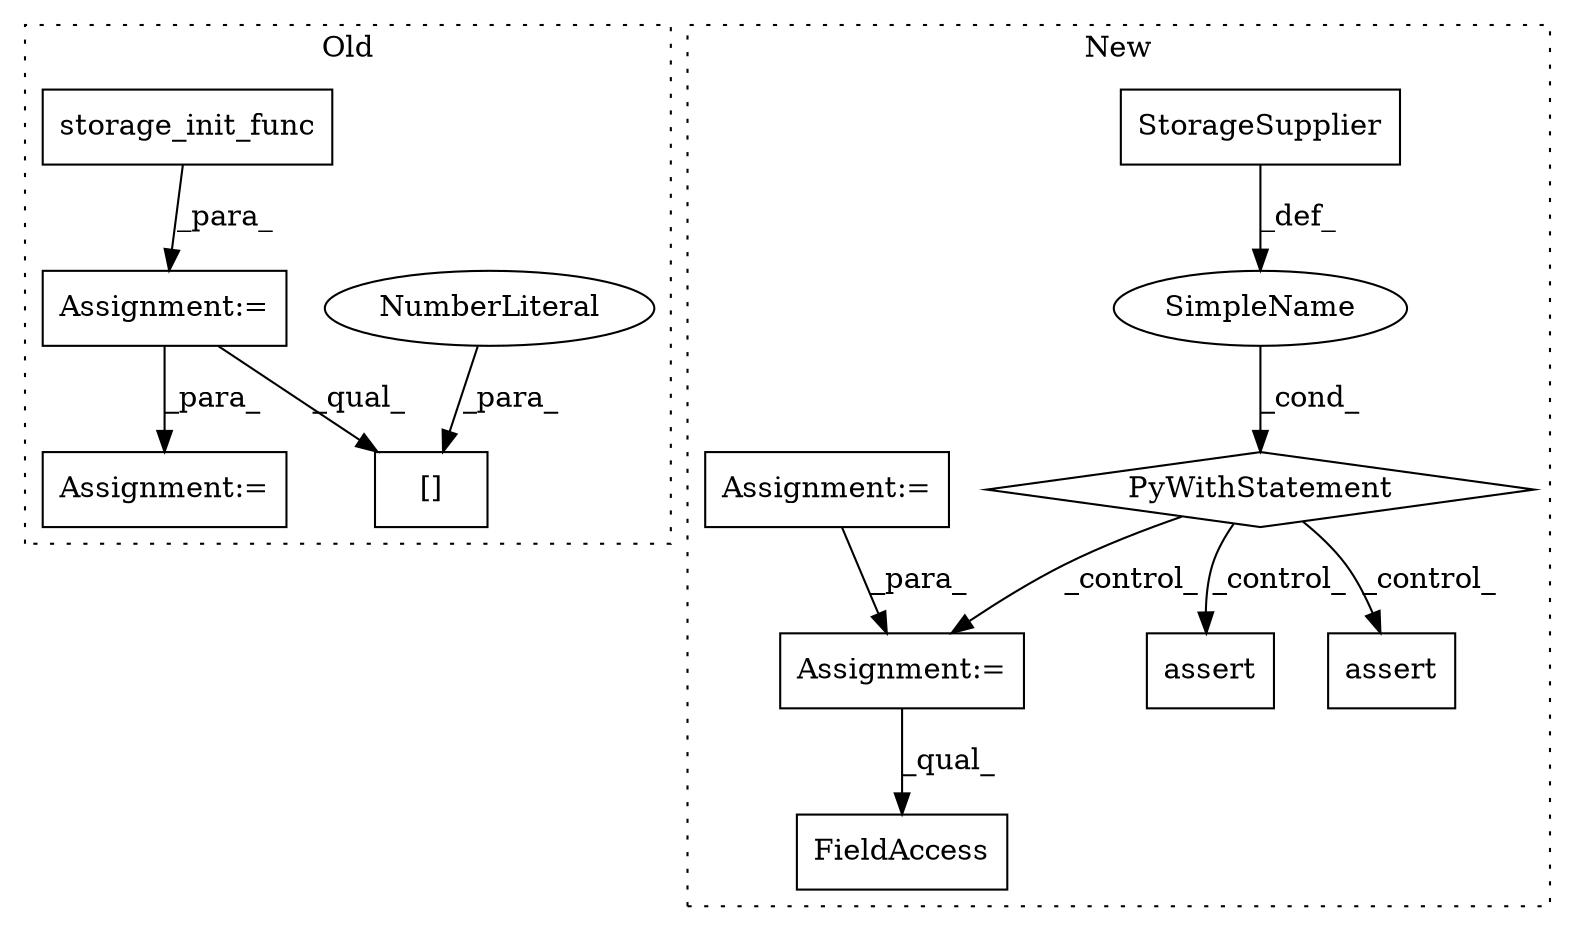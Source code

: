digraph G {
subgraph cluster0 {
1 [label="[]" a="2" s="21033,21044" l="10,1" shape="box"];
3 [label="NumberLiteral" a="34" s="21043" l="1" shape="ellipse"];
5 [label="storage_init_func" a="32" s="19854" l="19" shape="box"];
9 [label="Assignment:=" a="7" s="20159" l="1" shape="box"];
10 [label="Assignment:=" a="7" s="19853" l="1" shape="box"];
label = "Old";
style="dotted";
}
subgraph cluster1 {
2 [label="StorageSupplier" a="32" s="38527,38555" l="16,1" shape="box"];
4 [label="PyWithStatement" a="104" s="38517,38556" l="10,2" shape="diamond"];
6 [label="assert" a="6" s="39177" l="7" shape="box"];
7 [label="SimpleName" a="42" s="" l="" shape="ellipse"];
8 [label="assert" a="6" s="39245" l="7" shape="box"];
11 [label="Assignment:=" a="7" s="38924" l="1" shape="box"];
12 [label="FieldAccess" a="22" s="39453" l="27" shape="box"];
13 [label="Assignment:=" a="7" s="38353" l="18" shape="box"];
label = "New";
style="dotted";
}
2 -> 7 [label="_def_"];
3 -> 1 [label="_para_"];
4 -> 8 [label="_control_"];
4 -> 11 [label="_control_"];
4 -> 6 [label="_control_"];
5 -> 10 [label="_para_"];
7 -> 4 [label="_cond_"];
10 -> 9 [label="_para_"];
10 -> 1 [label="_qual_"];
11 -> 12 [label="_qual_"];
13 -> 11 [label="_para_"];
}